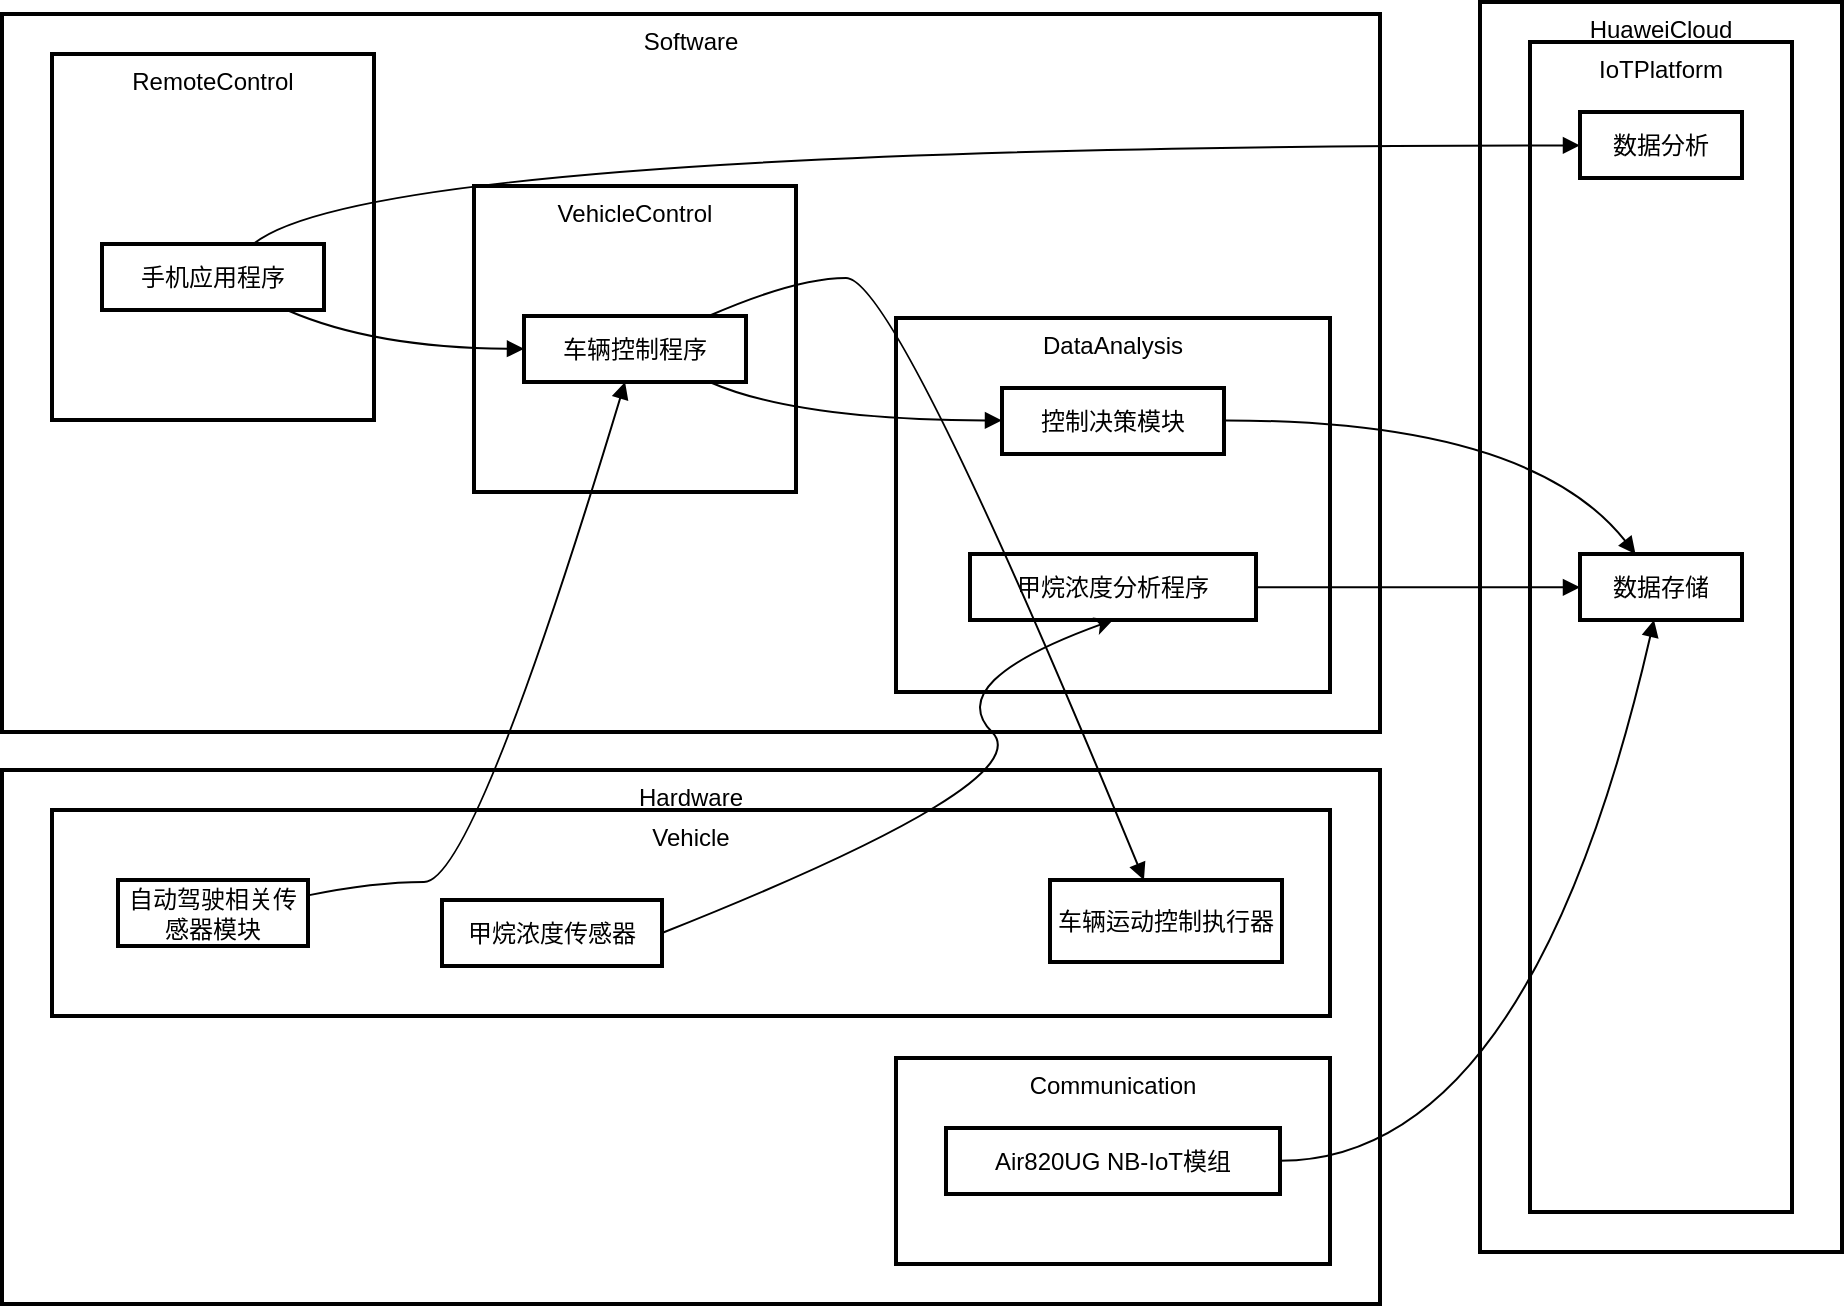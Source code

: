 <mxfile version="21.3.6" type="github">
  <diagram name="第 1 页" id="VsvBVxYAbqgpgvzQOxOY">
    <mxGraphModel dx="569" dy="309" grid="1" gridSize="10" guides="1" tooltips="1" connect="1" arrows="1" fold="1" page="1" pageScale="1" pageWidth="827" pageHeight="1169" math="0" shadow="0">
      <root>
        <mxCell id="0" />
        <mxCell id="1" parent="0" />
        <mxCell id="umO30QBN09zoK_80U7y_-31" value="HuaweiCloud" style="whiteSpace=wrap;strokeWidth=2;verticalAlign=top;" vertex="1" parent="1">
          <mxGeometry x="759" y="20" width="181" height="625" as="geometry" />
        </mxCell>
        <mxCell id="umO30QBN09zoK_80U7y_-32" value="IoTPlatform" style="whiteSpace=wrap;strokeWidth=2;verticalAlign=top;" vertex="1" parent="1">
          <mxGeometry x="784" y="40" width="131" height="585" as="geometry" />
        </mxCell>
        <mxCell id="umO30QBN09zoK_80U7y_-33" value="数据存储" style="whiteSpace=wrap;strokeWidth=2;" vertex="1" parent="1">
          <mxGeometry x="809" y="296" width="81" height="33" as="geometry" />
        </mxCell>
        <mxCell id="umO30QBN09zoK_80U7y_-34" value="数据分析" style="whiteSpace=wrap;strokeWidth=2;" vertex="1" parent="1">
          <mxGeometry x="809" y="75" width="81" height="33" as="geometry" />
        </mxCell>
        <mxCell id="umO30QBN09zoK_80U7y_-35" value="Software" style="whiteSpace=wrap;strokeWidth=2;verticalAlign=top;" vertex="1" parent="1">
          <mxGeometry x="20" y="26" width="689" height="359" as="geometry" />
        </mxCell>
        <mxCell id="umO30QBN09zoK_80U7y_-36" value="VehicleControl" style="whiteSpace=wrap;strokeWidth=2;verticalAlign=top;" vertex="1" parent="1">
          <mxGeometry x="256" y="112" width="161" height="153" as="geometry" />
        </mxCell>
        <mxCell id="umO30QBN09zoK_80U7y_-37" value="DataAnalysis" style="whiteSpace=wrap;strokeWidth=2;verticalAlign=top;" vertex="1" parent="1">
          <mxGeometry x="467" y="178" width="217" height="187" as="geometry" />
        </mxCell>
        <mxCell id="umO30QBN09zoK_80U7y_-38" value="RemoteControl" style="whiteSpace=wrap;strokeWidth=2;verticalAlign=top;" vertex="1" parent="1">
          <mxGeometry x="45" y="46" width="161" height="183" as="geometry" />
        </mxCell>
        <mxCell id="umO30QBN09zoK_80U7y_-39" value="手机应用程序" style="whiteSpace=wrap;strokeWidth=2;" vertex="1" parent="1">
          <mxGeometry x="70" y="141" width="111" height="33" as="geometry" />
        </mxCell>
        <mxCell id="umO30QBN09zoK_80U7y_-40" value="甲烷浓度分析程序" style="whiteSpace=wrap;strokeWidth=2;" vertex="1" parent="1">
          <mxGeometry x="504" y="296" width="143" height="33" as="geometry" />
        </mxCell>
        <mxCell id="umO30QBN09zoK_80U7y_-41" value="控制决策模块" style="whiteSpace=wrap;strokeWidth=2;" vertex="1" parent="1">
          <mxGeometry x="520" y="213" width="111" height="33" as="geometry" />
        </mxCell>
        <mxCell id="umO30QBN09zoK_80U7y_-42" value="车辆控制程序" style="whiteSpace=wrap;strokeWidth=2;" vertex="1" parent="1">
          <mxGeometry x="281" y="177" width="111" height="33" as="geometry" />
        </mxCell>
        <mxCell id="umO30QBN09zoK_80U7y_-43" value="Hardware" style="whiteSpace=wrap;strokeWidth=2;verticalAlign=top;" vertex="1" parent="1">
          <mxGeometry x="20" y="404" width="689" height="267" as="geometry" />
        </mxCell>
        <mxCell id="umO30QBN09zoK_80U7y_-44" value="Vehicle" style="whiteSpace=wrap;strokeWidth=2;verticalAlign=top;" vertex="1" parent="1">
          <mxGeometry x="45" y="424" width="639" height="103" as="geometry" />
        </mxCell>
        <mxCell id="umO30QBN09zoK_80U7y_-45" value="Communication" style="whiteSpace=wrap;strokeWidth=2;verticalAlign=top;" vertex="1" parent="1">
          <mxGeometry x="467" y="548" width="217" height="103" as="geometry" />
        </mxCell>
        <mxCell id="umO30QBN09zoK_80U7y_-46" value="Air820UG NB-IoT模组" style="whiteSpace=wrap;strokeWidth=2;" vertex="1" parent="1">
          <mxGeometry x="492" y="583" width="167" height="33" as="geometry" />
        </mxCell>
        <mxCell id="umO30QBN09zoK_80U7y_-47" value="自动驾驶相关传感器模块" style="whiteSpace=wrap;strokeWidth=2;" vertex="1" parent="1">
          <mxGeometry x="78" y="459" width="95" height="33" as="geometry" />
        </mxCell>
        <mxCell id="umO30QBN09zoK_80U7y_-48" value="车辆运动控制执行器" style="whiteSpace=wrap;strokeWidth=2;" vertex="1" parent="1">
          <mxGeometry x="544" y="459" width="116" height="41" as="geometry" />
        </mxCell>
        <mxCell id="umO30QBN09zoK_80U7y_-49" value="" style="curved=1;startArrow=none;endArrow=block;exitX=1;exitY=0.233;entryX=0.455;entryY=1.003;rounded=0;" edge="1" parent="1" source="umO30QBN09zoK_80U7y_-47" target="umO30QBN09zoK_80U7y_-42">
          <mxGeometry relative="1" as="geometry">
            <Array as="points">
              <mxPoint x="206" y="460" />
              <mxPoint x="256" y="460" />
            </Array>
          </mxGeometry>
        </mxCell>
        <mxCell id="umO30QBN09zoK_80U7y_-50" value="" style="curved=1;startArrow=none;endArrow=block;exitX=0.838;exitY=-0.009;entryX=0.407;entryY=0.011;rounded=0;" edge="1" parent="1" source="umO30QBN09zoK_80U7y_-42" target="umO30QBN09zoK_80U7y_-48">
          <mxGeometry relative="1" as="geometry">
            <Array as="points">
              <mxPoint x="417" y="158" />
              <mxPoint x="467" y="158" />
            </Array>
          </mxGeometry>
        </mxCell>
        <mxCell id="umO30QBN09zoK_80U7y_-52" value="" style="curved=1;startArrow=none;endArrow=block;exitX=1.002;exitY=0.505;entryX=0.006;entryY=0.505;rounded=0;" edge="1" parent="1" source="umO30QBN09zoK_80U7y_-40" target="umO30QBN09zoK_80U7y_-33">
          <mxGeometry relative="1" as="geometry">
            <Array as="points" />
          </mxGeometry>
        </mxCell>
        <mxCell id="umO30QBN09zoK_80U7y_-53" value="" style="curved=1;startArrow=none;endArrow=block;exitX=0.838;exitY=1.003;entryX=0.002;entryY=0.492;rounded=0;" edge="1" parent="1" source="umO30QBN09zoK_80U7y_-42" target="umO30QBN09zoK_80U7y_-41">
          <mxGeometry relative="1" as="geometry">
            <Array as="points">
              <mxPoint x="417" y="229" />
            </Array>
          </mxGeometry>
        </mxCell>
        <mxCell id="umO30QBN09zoK_80U7y_-54" value="" style="curved=1;startArrow=none;endArrow=block;exitX=1.002;exitY=0.492;entryX=0.342;entryY=-0.002;rounded=0;" edge="1" parent="1" source="umO30QBN09zoK_80U7y_-41" target="umO30QBN09zoK_80U7y_-33">
          <mxGeometry relative="1" as="geometry">
            <Array as="points">
              <mxPoint x="784" y="229" />
            </Array>
          </mxGeometry>
        </mxCell>
        <mxCell id="umO30QBN09zoK_80U7y_-55" value="" style="curved=1;startArrow=none;endArrow=block;exitX=0.684;exitY=-0.005;entryX=0.006;entryY=0.506;rounded=0;" edge="1" parent="1" source="umO30QBN09zoK_80U7y_-39" target="umO30QBN09zoK_80U7y_-34">
          <mxGeometry relative="1" as="geometry">
            <Array as="points">
              <mxPoint x="206" y="92" />
            </Array>
          </mxGeometry>
        </mxCell>
        <mxCell id="umO30QBN09zoK_80U7y_-56" value="" style="curved=1;startArrow=none;endArrow=block;exitX=1.003;exitY=0.498;entryX=0.456;entryY=1.011;rounded=0;" edge="1" parent="1" source="umO30QBN09zoK_80U7y_-46" target="umO30QBN09zoK_80U7y_-33">
          <mxGeometry relative="1" as="geometry">
            <Array as="points">
              <mxPoint x="784" y="599" />
            </Array>
          </mxGeometry>
        </mxCell>
        <mxCell id="umO30QBN09zoK_80U7y_-57" value="" style="curved=1;startArrow=none;endArrow=block;exitX=0.838;exitY=1.008;entryX=0;entryY=0.497;rounded=0;" edge="1" parent="1" source="umO30QBN09zoK_80U7y_-39" target="umO30QBN09zoK_80U7y_-42">
          <mxGeometry relative="1" as="geometry">
            <Array as="points">
              <mxPoint x="206" y="193" />
            </Array>
          </mxGeometry>
        </mxCell>
        <mxCell id="umO30QBN09zoK_80U7y_-58" value="甲烷浓度传感器" style="whiteSpace=wrap;strokeWidth=2;" vertex="1" parent="1">
          <mxGeometry x="240" y="469" width="110" height="33" as="geometry" />
        </mxCell>
        <mxCell id="umO30QBN09zoK_80U7y_-61" value="" style="curved=1;endArrow=classic;html=1;rounded=0;exitX=1;exitY=0.5;exitDx=0;exitDy=0;entryX=0.5;entryY=1;entryDx=0;entryDy=0;" edge="1" parent="1" source="umO30QBN09zoK_80U7y_-58" target="umO30QBN09zoK_80U7y_-40">
          <mxGeometry width="50" height="50" relative="1" as="geometry">
            <mxPoint x="490" y="410" as="sourcePoint" />
            <mxPoint x="540" y="360" as="targetPoint" />
            <Array as="points">
              <mxPoint x="540" y="410" />
              <mxPoint x="490" y="360" />
            </Array>
          </mxGeometry>
        </mxCell>
      </root>
    </mxGraphModel>
  </diagram>
</mxfile>
